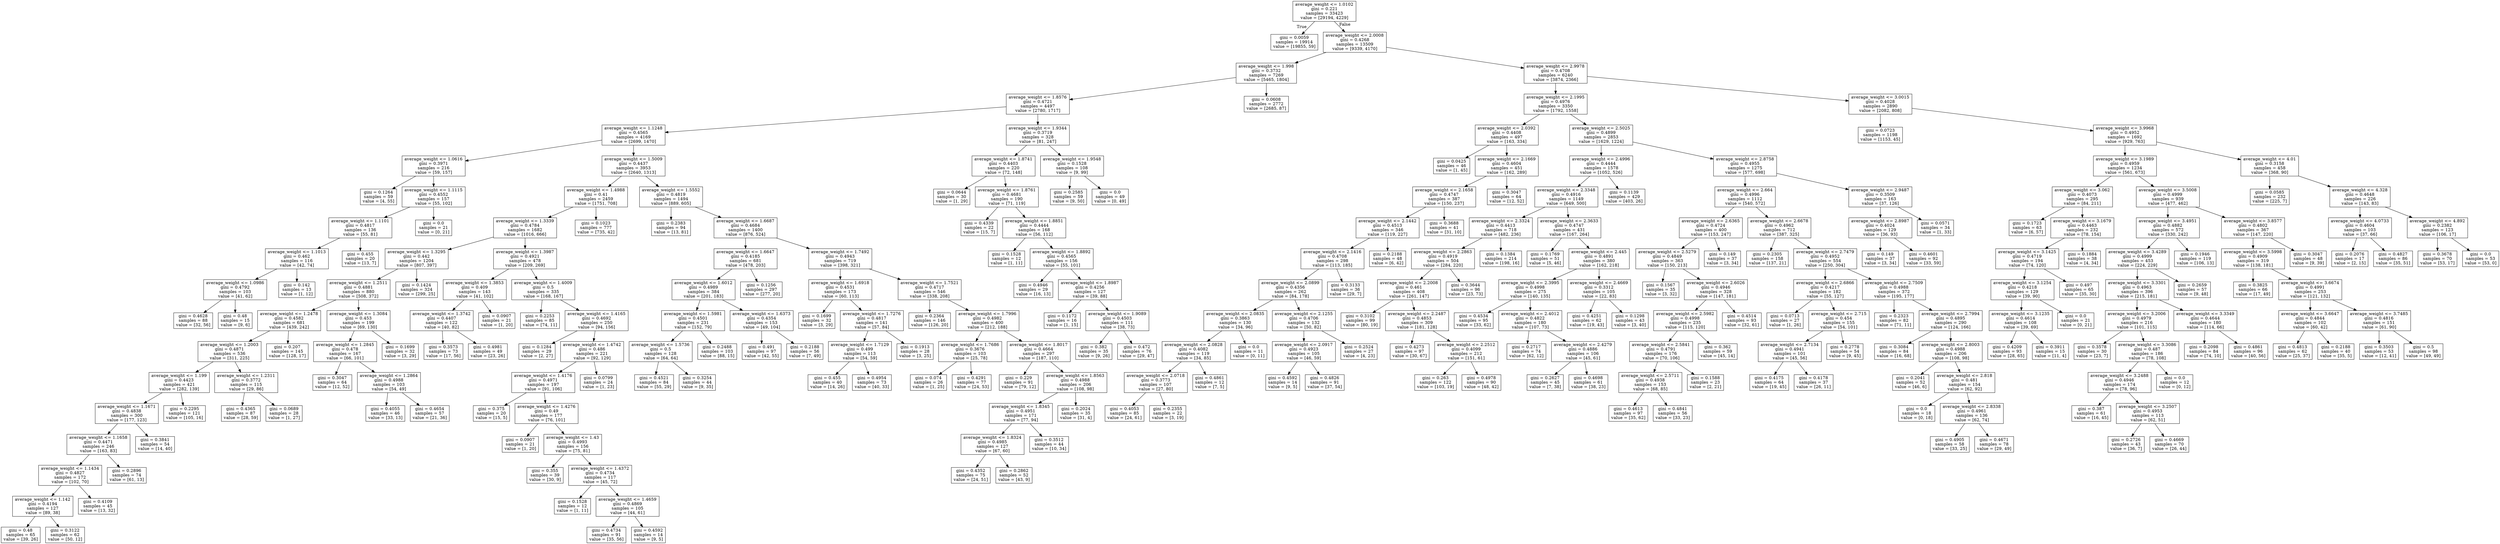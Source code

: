digraph Tree {
node [shape=box] ;
0 [label="average_weight <= 1.0102\ngini = 0.221\nsamples = 33423\nvalue = [29194, 4229]"] ;
1 [label="gini = 0.0059\nsamples = 19914\nvalue = [19855, 59]"] ;
0 -> 1 [labeldistance=2.5, labelangle=45, headlabel="True"] ;
2 [label="average_weight <= 2.0008\ngini = 0.4268\nsamples = 13509\nvalue = [9339, 4170]"] ;
0 -> 2 [labeldistance=2.5, labelangle=-45, headlabel="False"] ;
3 [label="average_weight <= 1.998\ngini = 0.3732\nsamples = 7269\nvalue = [5465, 1804]"] ;
2 -> 3 ;
4 [label="average_weight <= 1.8576\ngini = 0.4721\nsamples = 4497\nvalue = [2780, 1717]"] ;
3 -> 4 ;
5 [label="average_weight <= 1.1248\ngini = 0.4565\nsamples = 4169\nvalue = [2699, 1470]"] ;
4 -> 5 ;
6 [label="average_weight <= 1.0616\ngini = 0.3971\nsamples = 216\nvalue = [59, 157]"] ;
5 -> 6 ;
7 [label="gini = 0.1264\nsamples = 59\nvalue = [4, 55]"] ;
6 -> 7 ;
8 [label="average_weight <= 1.1115\ngini = 0.4552\nsamples = 157\nvalue = [55, 102]"] ;
6 -> 8 ;
9 [label="average_weight <= 1.1101\ngini = 0.4817\nsamples = 136\nvalue = [55, 81]"] ;
8 -> 9 ;
10 [label="average_weight <= 1.1013\ngini = 0.462\nsamples = 116\nvalue = [42, 74]"] ;
9 -> 10 ;
11 [label="average_weight <= 1.0986\ngini = 0.4792\nsamples = 103\nvalue = [41, 62]"] ;
10 -> 11 ;
12 [label="gini = 0.4628\nsamples = 88\nvalue = [32, 56]"] ;
11 -> 12 ;
13 [label="gini = 0.48\nsamples = 15\nvalue = [9, 6]"] ;
11 -> 13 ;
14 [label="gini = 0.142\nsamples = 13\nvalue = [1, 12]"] ;
10 -> 14 ;
15 [label="gini = 0.455\nsamples = 20\nvalue = [13, 7]"] ;
9 -> 15 ;
16 [label="gini = 0.0\nsamples = 21\nvalue = [0, 21]"] ;
8 -> 16 ;
17 [label="average_weight <= 1.5009\ngini = 0.4437\nsamples = 3953\nvalue = [2640, 1313]"] ;
5 -> 17 ;
18 [label="average_weight <= 1.4988\ngini = 0.41\nsamples = 2459\nvalue = [1751, 708]"] ;
17 -> 18 ;
19 [label="average_weight <= 1.3339\ngini = 0.4784\nsamples = 1682\nvalue = [1016, 666]"] ;
18 -> 19 ;
20 [label="average_weight <= 1.3295\ngini = 0.442\nsamples = 1204\nvalue = [807, 397]"] ;
19 -> 20 ;
21 [label="average_weight <= 1.2511\ngini = 0.4881\nsamples = 880\nvalue = [508, 372]"] ;
20 -> 21 ;
22 [label="average_weight <= 1.2478\ngini = 0.4582\nsamples = 681\nvalue = [439, 242]"] ;
21 -> 22 ;
23 [label="average_weight <= 1.2003\ngini = 0.4871\nsamples = 536\nvalue = [311, 225]"] ;
22 -> 23 ;
24 [label="average_weight <= 1.199\ngini = 0.4423\nsamples = 421\nvalue = [282, 139]"] ;
23 -> 24 ;
25 [label="average_weight <= 1.1671\ngini = 0.4838\nsamples = 300\nvalue = [177, 123]"] ;
24 -> 25 ;
26 [label="average_weight <= 1.1658\ngini = 0.4471\nsamples = 246\nvalue = [163, 83]"] ;
25 -> 26 ;
27 [label="average_weight <= 1.1434\ngini = 0.4827\nsamples = 172\nvalue = [102, 70]"] ;
26 -> 27 ;
28 [label="average_weight <= 1.142\ngini = 0.4194\nsamples = 127\nvalue = [89, 38]"] ;
27 -> 28 ;
29 [label="gini = 0.48\nsamples = 65\nvalue = [39, 26]"] ;
28 -> 29 ;
30 [label="gini = 0.3122\nsamples = 62\nvalue = [50, 12]"] ;
28 -> 30 ;
31 [label="gini = 0.4109\nsamples = 45\nvalue = [13, 32]"] ;
27 -> 31 ;
32 [label="gini = 0.2896\nsamples = 74\nvalue = [61, 13]"] ;
26 -> 32 ;
33 [label="gini = 0.3841\nsamples = 54\nvalue = [14, 40]"] ;
25 -> 33 ;
34 [label="gini = 0.2295\nsamples = 121\nvalue = [105, 16]"] ;
24 -> 34 ;
35 [label="average_weight <= 1.2311\ngini = 0.3772\nsamples = 115\nvalue = [29, 86]"] ;
23 -> 35 ;
36 [label="gini = 0.4365\nsamples = 87\nvalue = [28, 59]"] ;
35 -> 36 ;
37 [label="gini = 0.0689\nsamples = 28\nvalue = [1, 27]"] ;
35 -> 37 ;
38 [label="gini = 0.207\nsamples = 145\nvalue = [128, 17]"] ;
22 -> 38 ;
39 [label="average_weight <= 1.3084\ngini = 0.453\nsamples = 199\nvalue = [69, 130]"] ;
21 -> 39 ;
40 [label="average_weight <= 1.2845\ngini = 0.478\nsamples = 167\nvalue = [66, 101]"] ;
39 -> 40 ;
41 [label="gini = 0.3047\nsamples = 64\nvalue = [12, 52]"] ;
40 -> 41 ;
42 [label="average_weight <= 1.2864\ngini = 0.4988\nsamples = 103\nvalue = [54, 49]"] ;
40 -> 42 ;
43 [label="gini = 0.4055\nsamples = 46\nvalue = [33, 13]"] ;
42 -> 43 ;
44 [label="gini = 0.4654\nsamples = 57\nvalue = [21, 36]"] ;
42 -> 44 ;
45 [label="gini = 0.1699\nsamples = 32\nvalue = [3, 29]"] ;
39 -> 45 ;
46 [label="gini = 0.1424\nsamples = 324\nvalue = [299, 25]"] ;
20 -> 46 ;
47 [label="average_weight <= 1.3987\ngini = 0.4921\nsamples = 478\nvalue = [209, 269]"] ;
19 -> 47 ;
48 [label="average_weight <= 1.3853\ngini = 0.409\nsamples = 143\nvalue = [41, 102]"] ;
47 -> 48 ;
49 [label="average_weight <= 1.3742\ngini = 0.4407\nsamples = 122\nvalue = [40, 82]"] ;
48 -> 49 ;
50 [label="gini = 0.3573\nsamples = 73\nvalue = [17, 56]"] ;
49 -> 50 ;
51 [label="gini = 0.4981\nsamples = 49\nvalue = [23, 26]"] ;
49 -> 51 ;
52 [label="gini = 0.0907\nsamples = 21\nvalue = [1, 20]"] ;
48 -> 52 ;
53 [label="average_weight <= 1.4009\ngini = 0.5\nsamples = 335\nvalue = [168, 167]"] ;
47 -> 53 ;
54 [label="gini = 0.2253\nsamples = 85\nvalue = [74, 11]"] ;
53 -> 54 ;
55 [label="average_weight <= 1.4165\ngini = 0.4692\nsamples = 250\nvalue = [94, 156]"] ;
53 -> 55 ;
56 [label="gini = 0.1284\nsamples = 29\nvalue = [2, 27]"] ;
55 -> 56 ;
57 [label="average_weight <= 1.4742\ngini = 0.486\nsamples = 221\nvalue = [92, 129]"] ;
55 -> 57 ;
58 [label="average_weight <= 1.4176\ngini = 0.4971\nsamples = 197\nvalue = [91, 106]"] ;
57 -> 58 ;
59 [label="gini = 0.375\nsamples = 20\nvalue = [15, 5]"] ;
58 -> 59 ;
60 [label="average_weight <= 1.4276\ngini = 0.49\nsamples = 177\nvalue = [76, 101]"] ;
58 -> 60 ;
61 [label="gini = 0.0907\nsamples = 21\nvalue = [1, 20]"] ;
60 -> 61 ;
62 [label="average_weight <= 1.43\ngini = 0.4993\nsamples = 156\nvalue = [75, 81]"] ;
60 -> 62 ;
63 [label="gini = 0.355\nsamples = 39\nvalue = [30, 9]"] ;
62 -> 63 ;
64 [label="average_weight <= 1.4372\ngini = 0.4734\nsamples = 117\nvalue = [45, 72]"] ;
62 -> 64 ;
65 [label="gini = 0.1528\nsamples = 12\nvalue = [1, 11]"] ;
64 -> 65 ;
66 [label="average_weight <= 1.4659\ngini = 0.4869\nsamples = 105\nvalue = [44, 61]"] ;
64 -> 66 ;
67 [label="gini = 0.4734\nsamples = 91\nvalue = [35, 56]"] ;
66 -> 67 ;
68 [label="gini = 0.4592\nsamples = 14\nvalue = [9, 5]"] ;
66 -> 68 ;
69 [label="gini = 0.0799\nsamples = 24\nvalue = [1, 23]"] ;
57 -> 69 ;
70 [label="gini = 0.1023\nsamples = 777\nvalue = [735, 42]"] ;
18 -> 70 ;
71 [label="average_weight <= 1.5552\ngini = 0.4819\nsamples = 1494\nvalue = [889, 605]"] ;
17 -> 71 ;
72 [label="gini = 0.2383\nsamples = 94\nvalue = [13, 81]"] ;
71 -> 72 ;
73 [label="average_weight <= 1.6687\ngini = 0.4684\nsamples = 1400\nvalue = [876, 524]"] ;
71 -> 73 ;
74 [label="average_weight <= 1.6647\ngini = 0.4185\nsamples = 681\nvalue = [478, 203]"] ;
73 -> 74 ;
75 [label="average_weight <= 1.6012\ngini = 0.4989\nsamples = 384\nvalue = [201, 183]"] ;
74 -> 75 ;
76 [label="average_weight <= 1.5981\ngini = 0.4501\nsamples = 231\nvalue = [152, 79]"] ;
75 -> 76 ;
77 [label="average_weight <= 1.5736\ngini = 0.5\nsamples = 128\nvalue = [64, 64]"] ;
76 -> 77 ;
78 [label="gini = 0.4521\nsamples = 84\nvalue = [55, 29]"] ;
77 -> 78 ;
79 [label="gini = 0.3254\nsamples = 44\nvalue = [9, 35]"] ;
77 -> 79 ;
80 [label="gini = 0.2488\nsamples = 103\nvalue = [88, 15]"] ;
76 -> 80 ;
81 [label="average_weight <= 1.6373\ngini = 0.4354\nsamples = 153\nvalue = [49, 104]"] ;
75 -> 81 ;
82 [label="gini = 0.491\nsamples = 97\nvalue = [42, 55]"] ;
81 -> 82 ;
83 [label="gini = 0.2188\nsamples = 56\nvalue = [7, 49]"] ;
81 -> 83 ;
84 [label="gini = 0.1256\nsamples = 297\nvalue = [277, 20]"] ;
74 -> 84 ;
85 [label="average_weight <= 1.7492\ngini = 0.4943\nsamples = 719\nvalue = [398, 321]"] ;
73 -> 85 ;
86 [label="average_weight <= 1.6918\ngini = 0.4531\nsamples = 173\nvalue = [60, 113]"] ;
85 -> 86 ;
87 [label="gini = 0.1699\nsamples = 32\nvalue = [3, 29]"] ;
86 -> 87 ;
88 [label="average_weight <= 1.7276\ngini = 0.4817\nsamples = 141\nvalue = [57, 84]"] ;
86 -> 88 ;
89 [label="average_weight <= 1.7129\ngini = 0.499\nsamples = 113\nvalue = [54, 59]"] ;
88 -> 89 ;
90 [label="gini = 0.455\nsamples = 40\nvalue = [14, 26]"] ;
89 -> 90 ;
91 [label="gini = 0.4954\nsamples = 73\nvalue = [40, 33]"] ;
89 -> 91 ;
92 [label="gini = 0.1913\nsamples = 28\nvalue = [3, 25]"] ;
88 -> 92 ;
93 [label="average_weight <= 1.7521\ngini = 0.4717\nsamples = 546\nvalue = [338, 208]"] ;
85 -> 93 ;
94 [label="gini = 0.2364\nsamples = 146\nvalue = [126, 20]"] ;
93 -> 94 ;
95 [label="average_weight <= 1.7996\ngini = 0.4982\nsamples = 400\nvalue = [212, 188]"] ;
93 -> 95 ;
96 [label="average_weight <= 1.7686\ngini = 0.3676\nsamples = 103\nvalue = [25, 78]"] ;
95 -> 96 ;
97 [label="gini = 0.074\nsamples = 26\nvalue = [1, 25]"] ;
96 -> 97 ;
98 [label="gini = 0.4291\nsamples = 77\nvalue = [24, 53]"] ;
96 -> 98 ;
99 [label="average_weight <= 1.8017\ngini = 0.4664\nsamples = 297\nvalue = [187, 110]"] ;
95 -> 99 ;
100 [label="gini = 0.229\nsamples = 91\nvalue = [79, 12]"] ;
99 -> 100 ;
101 [label="average_weight <= 1.8563\ngini = 0.4988\nsamples = 206\nvalue = [108, 98]"] ;
99 -> 101 ;
102 [label="average_weight <= 1.8345\ngini = 0.4951\nsamples = 171\nvalue = [77, 94]"] ;
101 -> 102 ;
103 [label="average_weight <= 1.8324\ngini = 0.4985\nsamples = 127\nvalue = [67, 60]"] ;
102 -> 103 ;
104 [label="gini = 0.4352\nsamples = 75\nvalue = [24, 51]"] ;
103 -> 104 ;
105 [label="gini = 0.2862\nsamples = 52\nvalue = [43, 9]"] ;
103 -> 105 ;
106 [label="gini = 0.3512\nsamples = 44\nvalue = [10, 34]"] ;
102 -> 106 ;
107 [label="gini = 0.2024\nsamples = 35\nvalue = [31, 4]"] ;
101 -> 107 ;
108 [label="average_weight <= 1.9344\ngini = 0.3719\nsamples = 328\nvalue = [81, 247]"] ;
4 -> 108 ;
109 [label="average_weight <= 1.8741\ngini = 0.4403\nsamples = 220\nvalue = [72, 148]"] ;
108 -> 109 ;
110 [label="gini = 0.0644\nsamples = 30\nvalue = [1, 29]"] ;
109 -> 110 ;
111 [label="average_weight <= 1.8761\ngini = 0.4681\nsamples = 190\nvalue = [71, 119]"] ;
109 -> 111 ;
112 [label="gini = 0.4339\nsamples = 22\nvalue = [15, 7]"] ;
111 -> 112 ;
113 [label="average_weight <= 1.8851\ngini = 0.4444\nsamples = 168\nvalue = [56, 112]"] ;
111 -> 113 ;
114 [label="gini = 0.1528\nsamples = 12\nvalue = [1, 11]"] ;
113 -> 114 ;
115 [label="average_weight <= 1.8892\ngini = 0.4565\nsamples = 156\nvalue = [55, 101]"] ;
113 -> 115 ;
116 [label="gini = 0.4946\nsamples = 29\nvalue = [16, 13]"] ;
115 -> 116 ;
117 [label="average_weight <= 1.8987\ngini = 0.4256\nsamples = 127\nvalue = [39, 88]"] ;
115 -> 117 ;
118 [label="gini = 0.1172\nsamples = 16\nvalue = [1, 15]"] ;
117 -> 118 ;
119 [label="average_weight <= 1.9089\ngini = 0.4503\nsamples = 111\nvalue = [38, 73]"] ;
117 -> 119 ;
120 [label="gini = 0.382\nsamples = 35\nvalue = [9, 26]"] ;
119 -> 120 ;
121 [label="gini = 0.472\nsamples = 76\nvalue = [29, 47]"] ;
119 -> 121 ;
122 [label="average_weight <= 1.9548\ngini = 0.1528\nsamples = 108\nvalue = [9, 99]"] ;
108 -> 122 ;
123 [label="gini = 0.2585\nsamples = 59\nvalue = [9, 50]"] ;
122 -> 123 ;
124 [label="gini = 0.0\nsamples = 49\nvalue = [0, 49]"] ;
122 -> 124 ;
125 [label="gini = 0.0608\nsamples = 2772\nvalue = [2685, 87]"] ;
3 -> 125 ;
126 [label="average_weight <= 2.9978\ngini = 0.4708\nsamples = 6240\nvalue = [3874, 2366]"] ;
2 -> 126 ;
127 [label="average_weight <= 2.1995\ngini = 0.4976\nsamples = 3350\nvalue = [1792, 1558]"] ;
126 -> 127 ;
128 [label="average_weight <= 2.0392\ngini = 0.4408\nsamples = 497\nvalue = [163, 334]"] ;
127 -> 128 ;
129 [label="gini = 0.0425\nsamples = 46\nvalue = [1, 45]"] ;
128 -> 129 ;
130 [label="average_weight <= 2.1669\ngini = 0.4604\nsamples = 451\nvalue = [162, 289]"] ;
128 -> 130 ;
131 [label="average_weight <= 2.1658\ngini = 0.4747\nsamples = 387\nvalue = [150, 237]"] ;
130 -> 131 ;
132 [label="average_weight <= 2.1442\ngini = 0.4513\nsamples = 346\nvalue = [119, 227]"] ;
131 -> 132 ;
133 [label="average_weight <= 2.1416\ngini = 0.4708\nsamples = 298\nvalue = [113, 185]"] ;
132 -> 133 ;
134 [label="average_weight <= 2.0899\ngini = 0.4356\nsamples = 262\nvalue = [84, 178]"] ;
133 -> 134 ;
135 [label="average_weight <= 2.0835\ngini = 0.3863\nsamples = 130\nvalue = [34, 96]"] ;
134 -> 135 ;
136 [label="average_weight <= 2.0828\ngini = 0.4082\nsamples = 119\nvalue = [34, 85]"] ;
135 -> 136 ;
137 [label="average_weight <= 2.0718\ngini = 0.3773\nsamples = 107\nvalue = [27, 80]"] ;
136 -> 137 ;
138 [label="gini = 0.4053\nsamples = 85\nvalue = [24, 61]"] ;
137 -> 138 ;
139 [label="gini = 0.2355\nsamples = 22\nvalue = [3, 19]"] ;
137 -> 139 ;
140 [label="gini = 0.4861\nsamples = 12\nvalue = [7, 5]"] ;
136 -> 140 ;
141 [label="gini = 0.0\nsamples = 11\nvalue = [0, 11]"] ;
135 -> 141 ;
142 [label="average_weight <= 2.1255\ngini = 0.4706\nsamples = 132\nvalue = [50, 82]"] ;
134 -> 142 ;
143 [label="average_weight <= 2.0917\ngini = 0.4923\nsamples = 105\nvalue = [46, 59]"] ;
142 -> 143 ;
144 [label="gini = 0.4592\nsamples = 14\nvalue = [9, 5]"] ;
143 -> 144 ;
145 [label="gini = 0.4826\nsamples = 91\nvalue = [37, 54]"] ;
143 -> 145 ;
146 [label="gini = 0.2524\nsamples = 27\nvalue = [4, 23]"] ;
142 -> 146 ;
147 [label="gini = 0.3133\nsamples = 36\nvalue = [29, 7]"] ;
133 -> 147 ;
148 [label="gini = 0.2188\nsamples = 48\nvalue = [6, 42]"] ;
132 -> 148 ;
149 [label="gini = 0.3688\nsamples = 41\nvalue = [31, 10]"] ;
131 -> 149 ;
150 [label="gini = 0.3047\nsamples = 64\nvalue = [12, 52]"] ;
130 -> 150 ;
151 [label="average_weight <= 2.5025\ngini = 0.4899\nsamples = 2853\nvalue = [1629, 1224]"] ;
127 -> 151 ;
152 [label="average_weight <= 2.4996\ngini = 0.4444\nsamples = 1578\nvalue = [1052, 526]"] ;
151 -> 152 ;
153 [label="average_weight <= 2.3348\ngini = 0.4916\nsamples = 1149\nvalue = [649, 500]"] ;
152 -> 153 ;
154 [label="average_weight <= 2.3324\ngini = 0.4413\nsamples = 718\nvalue = [482, 236]"] ;
153 -> 154 ;
155 [label="average_weight <= 2.2863\ngini = 0.4919\nsamples = 504\nvalue = [284, 220]"] ;
154 -> 155 ;
156 [label="average_weight <= 2.2008\ngini = 0.461\nsamples = 408\nvalue = [261, 147]"] ;
155 -> 156 ;
157 [label="gini = 0.3102\nsamples = 99\nvalue = [80, 19]"] ;
156 -> 157 ;
158 [label="average_weight <= 2.2487\ngini = 0.4853\nsamples = 309\nvalue = [181, 128]"] ;
156 -> 158 ;
159 [label="gini = 0.4273\nsamples = 97\nvalue = [30, 67]"] ;
158 -> 159 ;
160 [label="average_weight <= 2.2512\ngini = 0.4099\nsamples = 212\nvalue = [151, 61]"] ;
158 -> 160 ;
161 [label="gini = 0.263\nsamples = 122\nvalue = [103, 19]"] ;
160 -> 161 ;
162 [label="gini = 0.4978\nsamples = 90\nvalue = [48, 42]"] ;
160 -> 162 ;
163 [label="gini = 0.3644\nsamples = 96\nvalue = [23, 73]"] ;
155 -> 163 ;
164 [label="gini = 0.1384\nsamples = 214\nvalue = [198, 16]"] ;
154 -> 164 ;
165 [label="average_weight <= 2.3633\ngini = 0.4747\nsamples = 431\nvalue = [167, 264]"] ;
153 -> 165 ;
166 [label="gini = 0.1769\nsamples = 51\nvalue = [5, 46]"] ;
165 -> 166 ;
167 [label="average_weight <= 2.445\ngini = 0.4891\nsamples = 380\nvalue = [162, 218]"] ;
165 -> 167 ;
168 [label="average_weight <= 2.3995\ngini = 0.4998\nsamples = 275\nvalue = [140, 135]"] ;
167 -> 168 ;
169 [label="gini = 0.4534\nsamples = 95\nvalue = [33, 62]"] ;
168 -> 169 ;
170 [label="average_weight <= 2.4012\ngini = 0.4822\nsamples = 180\nvalue = [107, 73]"] ;
168 -> 170 ;
171 [label="gini = 0.2717\nsamples = 74\nvalue = [62, 12]"] ;
170 -> 171 ;
172 [label="average_weight <= 2.4279\ngini = 0.4886\nsamples = 106\nvalue = [45, 61]"] ;
170 -> 172 ;
173 [label="gini = 0.2627\nsamples = 45\nvalue = [7, 38]"] ;
172 -> 173 ;
174 [label="gini = 0.4698\nsamples = 61\nvalue = [38, 23]"] ;
172 -> 174 ;
175 [label="average_weight <= 2.4669\ngini = 0.3312\nsamples = 105\nvalue = [22, 83]"] ;
167 -> 175 ;
176 [label="gini = 0.4251\nsamples = 62\nvalue = [19, 43]"] ;
175 -> 176 ;
177 [label="gini = 0.1298\nsamples = 43\nvalue = [3, 40]"] ;
175 -> 177 ;
178 [label="gini = 0.1139\nsamples = 429\nvalue = [403, 26]"] ;
152 -> 178 ;
179 [label="average_weight <= 2.8758\ngini = 0.4955\nsamples = 1275\nvalue = [577, 698]"] ;
151 -> 179 ;
180 [label="average_weight <= 2.664\ngini = 0.4996\nsamples = 1112\nvalue = [540, 572]"] ;
179 -> 180 ;
181 [label="average_weight <= 2.6365\ngini = 0.4724\nsamples = 400\nvalue = [153, 247]"] ;
180 -> 181 ;
182 [label="average_weight <= 2.5279\ngini = 0.4849\nsamples = 363\nvalue = [150, 213]"] ;
181 -> 182 ;
183 [label="gini = 0.1567\nsamples = 35\nvalue = [3, 32]"] ;
182 -> 183 ;
184 [label="average_weight <= 2.6026\ngini = 0.4946\nsamples = 328\nvalue = [147, 181]"] ;
182 -> 184 ;
185 [label="average_weight <= 2.5982\ngini = 0.4998\nsamples = 235\nvalue = [115, 120]"] ;
184 -> 185 ;
186 [label="average_weight <= 2.5841\ngini = 0.4791\nsamples = 176\nvalue = [70, 106]"] ;
185 -> 186 ;
187 [label="average_weight <= 2.5711\ngini = 0.4938\nsamples = 153\nvalue = [68, 85]"] ;
186 -> 187 ;
188 [label="gini = 0.4613\nsamples = 97\nvalue = [35, 62]"] ;
187 -> 188 ;
189 [label="gini = 0.4841\nsamples = 56\nvalue = [33, 23]"] ;
187 -> 189 ;
190 [label="gini = 0.1588\nsamples = 23\nvalue = [2, 21]"] ;
186 -> 190 ;
191 [label="gini = 0.362\nsamples = 59\nvalue = [45, 14]"] ;
185 -> 191 ;
192 [label="gini = 0.4514\nsamples = 93\nvalue = [32, 61]"] ;
184 -> 192 ;
193 [label="gini = 0.149\nsamples = 37\nvalue = [3, 34]"] ;
181 -> 193 ;
194 [label="average_weight <= 2.6678\ngini = 0.4962\nsamples = 712\nvalue = [387, 325]"] ;
180 -> 194 ;
195 [label="gini = 0.2305\nsamples = 158\nvalue = [137, 21]"] ;
194 -> 195 ;
196 [label="average_weight <= 2.7479\ngini = 0.4952\nsamples = 554\nvalue = [250, 304]"] ;
194 -> 196 ;
197 [label="average_weight <= 2.6866\ngini = 0.4217\nsamples = 182\nvalue = [55, 127]"] ;
196 -> 197 ;
198 [label="gini = 0.0713\nsamples = 27\nvalue = [1, 26]"] ;
197 -> 198 ;
199 [label="average_weight <= 2.715\ngini = 0.454\nsamples = 155\nvalue = [54, 101]"] ;
197 -> 199 ;
200 [label="average_weight <= 2.7134\ngini = 0.4941\nsamples = 101\nvalue = [45, 56]"] ;
199 -> 200 ;
201 [label="gini = 0.4175\nsamples = 64\nvalue = [19, 45]"] ;
200 -> 201 ;
202 [label="gini = 0.4178\nsamples = 37\nvalue = [26, 11]"] ;
200 -> 202 ;
203 [label="gini = 0.2778\nsamples = 54\nvalue = [9, 45]"] ;
199 -> 203 ;
204 [label="average_weight <= 2.7509\ngini = 0.4988\nsamples = 372\nvalue = [195, 177]"] ;
196 -> 204 ;
205 [label="gini = 0.2323\nsamples = 82\nvalue = [71, 11]"] ;
204 -> 205 ;
206 [label="average_weight <= 2.7994\ngini = 0.4895\nsamples = 290\nvalue = [124, 166]"] ;
204 -> 206 ;
207 [label="gini = 0.3084\nsamples = 84\nvalue = [16, 68]"] ;
206 -> 207 ;
208 [label="average_weight <= 2.8003\ngini = 0.4988\nsamples = 206\nvalue = [108, 98]"] ;
206 -> 208 ;
209 [label="gini = 0.2041\nsamples = 52\nvalue = [46, 6]"] ;
208 -> 209 ;
210 [label="average_weight <= 2.818\ngini = 0.481\nsamples = 154\nvalue = [62, 92]"] ;
208 -> 210 ;
211 [label="gini = 0.0\nsamples = 18\nvalue = [0, 18]"] ;
210 -> 211 ;
212 [label="average_weight <= 2.8338\ngini = 0.4961\nsamples = 136\nvalue = [62, 74]"] ;
210 -> 212 ;
213 [label="gini = 0.4905\nsamples = 58\nvalue = [33, 25]"] ;
212 -> 213 ;
214 [label="gini = 0.4671\nsamples = 78\nvalue = [29, 49]"] ;
212 -> 214 ;
215 [label="average_weight <= 2.9487\ngini = 0.3509\nsamples = 163\nvalue = [37, 126]"] ;
179 -> 215 ;
216 [label="average_weight <= 2.8987\ngini = 0.4024\nsamples = 129\nvalue = [36, 93]"] ;
215 -> 216 ;
217 [label="gini = 0.149\nsamples = 37\nvalue = [3, 34]"] ;
216 -> 217 ;
218 [label="gini = 0.4601\nsamples = 92\nvalue = [33, 59]"] ;
216 -> 218 ;
219 [label="gini = 0.0571\nsamples = 34\nvalue = [1, 33]"] ;
215 -> 219 ;
220 [label="average_weight <= 3.0015\ngini = 0.4028\nsamples = 2890\nvalue = [2082, 808]"] ;
126 -> 220 ;
221 [label="gini = 0.0723\nsamples = 1198\nvalue = [1153, 45]"] ;
220 -> 221 ;
222 [label="average_weight <= 3.9968\ngini = 0.4952\nsamples = 1692\nvalue = [929, 763]"] ;
220 -> 222 ;
223 [label="average_weight <= 3.1989\ngini = 0.4959\nsamples = 1234\nvalue = [561, 673]"] ;
222 -> 223 ;
224 [label="average_weight <= 3.062\ngini = 0.4073\nsamples = 295\nvalue = [84, 211]"] ;
223 -> 224 ;
225 [label="gini = 0.1723\nsamples = 63\nvalue = [6, 57]"] ;
224 -> 225 ;
226 [label="average_weight <= 3.1679\ngini = 0.4463\nsamples = 232\nvalue = [78, 154]"] ;
224 -> 226 ;
227 [label="average_weight <= 3.1425\ngini = 0.4719\nsamples = 194\nvalue = [74, 120]"] ;
226 -> 227 ;
228 [label="average_weight <= 3.1254\ngini = 0.4218\nsamples = 129\nvalue = [39, 90]"] ;
227 -> 228 ;
229 [label="average_weight <= 3.1235\ngini = 0.4614\nsamples = 108\nvalue = [39, 69]"] ;
228 -> 229 ;
230 [label="gini = 0.4209\nsamples = 93\nvalue = [28, 65]"] ;
229 -> 230 ;
231 [label="gini = 0.3911\nsamples = 15\nvalue = [11, 4]"] ;
229 -> 231 ;
232 [label="gini = 0.0\nsamples = 21\nvalue = [0, 21]"] ;
228 -> 232 ;
233 [label="gini = 0.497\nsamples = 65\nvalue = [35, 30]"] ;
227 -> 233 ;
234 [label="gini = 0.1884\nsamples = 38\nvalue = [4, 34]"] ;
226 -> 234 ;
235 [label="average_weight <= 3.5008\ngini = 0.4999\nsamples = 939\nvalue = [477, 462]"] ;
223 -> 235 ;
236 [label="average_weight <= 3.4951\ngini = 0.4882\nsamples = 572\nvalue = [330, 242]"] ;
235 -> 236 ;
237 [label="average_weight <= 3.4289\ngini = 0.4999\nsamples = 453\nvalue = [224, 229]"] ;
236 -> 237 ;
238 [label="average_weight <= 3.3301\ngini = 0.4963\nsamples = 396\nvalue = [215, 181]"] ;
237 -> 238 ;
239 [label="average_weight <= 3.2006\ngini = 0.4979\nsamples = 216\nvalue = [101, 115]"] ;
238 -> 239 ;
240 [label="gini = 0.3578\nsamples = 30\nvalue = [23, 7]"] ;
239 -> 240 ;
241 [label="average_weight <= 3.3086\ngini = 0.487\nsamples = 186\nvalue = [78, 108]"] ;
239 -> 241 ;
242 [label="average_weight <= 3.2488\ngini = 0.4946\nsamples = 174\nvalue = [78, 96]"] ;
241 -> 242 ;
243 [label="gini = 0.387\nsamples = 61\nvalue = [16, 45]"] ;
242 -> 243 ;
244 [label="average_weight <= 3.2507\ngini = 0.4953\nsamples = 113\nvalue = [62, 51]"] ;
242 -> 244 ;
245 [label="gini = 0.2726\nsamples = 43\nvalue = [36, 7]"] ;
244 -> 245 ;
246 [label="gini = 0.4669\nsamples = 70\nvalue = [26, 44]"] ;
244 -> 246 ;
247 [label="gini = 0.0\nsamples = 12\nvalue = [0, 12]"] ;
241 -> 247 ;
248 [label="average_weight <= 3.3349\ngini = 0.4644\nsamples = 180\nvalue = [114, 66]"] ;
238 -> 248 ;
249 [label="gini = 0.2098\nsamples = 84\nvalue = [74, 10]"] ;
248 -> 249 ;
250 [label="gini = 0.4861\nsamples = 96\nvalue = [40, 56]"] ;
248 -> 250 ;
251 [label="gini = 0.2659\nsamples = 57\nvalue = [9, 48]"] ;
237 -> 251 ;
252 [label="gini = 0.1946\nsamples = 119\nvalue = [106, 13]"] ;
236 -> 252 ;
253 [label="average_weight <= 3.8577\ngini = 0.4802\nsamples = 367\nvalue = [147, 220]"] ;
235 -> 253 ;
254 [label="average_weight <= 3.5998\ngini = 0.4909\nsamples = 319\nvalue = [138, 181]"] ;
253 -> 254 ;
255 [label="gini = 0.3825\nsamples = 66\nvalue = [17, 49]"] ;
254 -> 255 ;
256 [label="average_weight <= 3.6674\ngini = 0.4991\nsamples = 253\nvalue = [121, 132]"] ;
254 -> 256 ;
257 [label="average_weight <= 3.6647\ngini = 0.4844\nsamples = 102\nvalue = [60, 42]"] ;
256 -> 257 ;
258 [label="gini = 0.4813\nsamples = 62\nvalue = [25, 37]"] ;
257 -> 258 ;
259 [label="gini = 0.2188\nsamples = 40\nvalue = [35, 5]"] ;
257 -> 259 ;
260 [label="average_weight <= 3.7485\ngini = 0.4816\nsamples = 151\nvalue = [61, 90]"] ;
256 -> 260 ;
261 [label="gini = 0.3503\nsamples = 53\nvalue = [12, 41]"] ;
260 -> 261 ;
262 [label="gini = 0.5\nsamples = 98\nvalue = [49, 49]"] ;
260 -> 262 ;
263 [label="gini = 0.3047\nsamples = 48\nvalue = [9, 39]"] ;
253 -> 263 ;
264 [label="average_weight <= 4.01\ngini = 0.3158\nsamples = 458\nvalue = [368, 90]"] ;
222 -> 264 ;
265 [label="gini = 0.0585\nsamples = 232\nvalue = [225, 7]"] ;
264 -> 265 ;
266 [label="average_weight <= 4.328\ngini = 0.4648\nsamples = 226\nvalue = [143, 83]"] ;
264 -> 266 ;
267 [label="average_weight <= 4.0733\ngini = 0.4604\nsamples = 103\nvalue = [37, 66]"] ;
266 -> 267 ;
268 [label="gini = 0.2076\nsamples = 17\nvalue = [2, 15]"] ;
267 -> 268 ;
269 [label="gini = 0.4827\nsamples = 86\nvalue = [35, 51]"] ;
267 -> 269 ;
270 [label="average_weight <= 4.892\ngini = 0.2382\nsamples = 123\nvalue = [106, 17]"] ;
266 -> 270 ;
271 [label="gini = 0.3678\nsamples = 70\nvalue = [53, 17]"] ;
270 -> 271 ;
272 [label="gini = 0.0\nsamples = 53\nvalue = [53, 0]"] ;
270 -> 272 ;
}